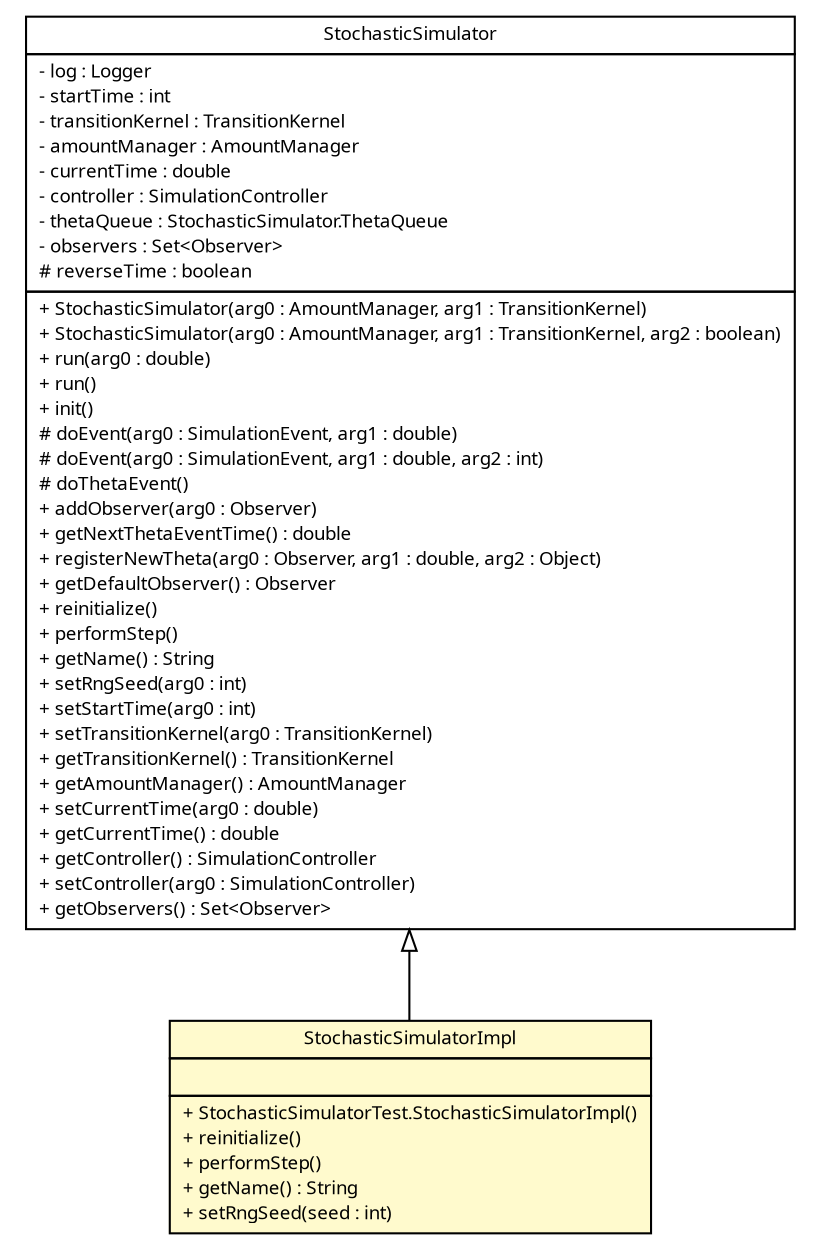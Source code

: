 #!/usr/local/bin/dot
#
# Class diagram 
# Generated by UMLGraph version R5_6 (http://www.umlgraph.org/)
#

digraph G {
	edge [fontname="Trebuchet MS",fontsize=10,labelfontname="Trebuchet MS",labelfontsize=10];
	node [fontname="Trebuchet MS",fontsize=10,shape=plaintext];
	nodesep=0.25;
	ranksep=0.5;
	// broadwick.stochastic.StochasticSimulatorTest.StochasticSimulatorImpl
	c1533 [label=<<table title="broadwick.stochastic.StochasticSimulatorTest.StochasticSimulatorImpl" border="0" cellborder="1" cellspacing="0" cellpadding="2" port="p" bgcolor="lemonChiffon" href="./StochasticSimulatorTest.StochasticSimulatorImpl.html">
		<tr><td><table border="0" cellspacing="0" cellpadding="1">
<tr><td align="center" balign="center"><font face="Trebuchet MS"> StochasticSimulatorImpl </font></td></tr>
		</table></td></tr>
		<tr><td><table border="0" cellspacing="0" cellpadding="1">
<tr><td align="left" balign="left">  </td></tr>
		</table></td></tr>
		<tr><td><table border="0" cellspacing="0" cellpadding="1">
<tr><td align="left" balign="left"> + StochasticSimulatorTest.StochasticSimulatorImpl() </td></tr>
<tr><td align="left" balign="left"> + reinitialize() </td></tr>
<tr><td align="left" balign="left"> + performStep() </td></tr>
<tr><td align="left" balign="left"> + getName() : String </td></tr>
<tr><td align="left" balign="left"> + setRngSeed(seed : int) </td></tr>
		</table></td></tr>
		</table>>, URL="./StochasticSimulatorTest.StochasticSimulatorImpl.html", fontname="Trebuchet MS", fontcolor="black", fontsize=9.0];
	//broadwick.stochastic.StochasticSimulatorTest.StochasticSimulatorImpl extends broadwick.stochastic.StochasticSimulator
	c1538:p -> c1533:p [dir=back,arrowtail=empty];
	// broadwick.stochastic.StochasticSimulator
	c1538 [label=<<table title="broadwick.stochastic.StochasticSimulator" border="0" cellborder="1" cellspacing="0" cellpadding="2" port="p" href="http://java.sun.com/j2se/1.4.2/docs/api/broadwick/stochastic/StochasticSimulator.html">
		<tr><td><table border="0" cellspacing="0" cellpadding="1">
<tr><td align="center" balign="center"><font face="Trebuchet MS"> StochasticSimulator </font></td></tr>
		</table></td></tr>
		<tr><td><table border="0" cellspacing="0" cellpadding="1">
<tr><td align="left" balign="left"> - log : Logger </td></tr>
<tr><td align="left" balign="left"> - startTime : int </td></tr>
<tr><td align="left" balign="left"> - transitionKernel : TransitionKernel </td></tr>
<tr><td align="left" balign="left"> - amountManager : AmountManager </td></tr>
<tr><td align="left" balign="left"> - currentTime : double </td></tr>
<tr><td align="left" balign="left"> - controller : SimulationController </td></tr>
<tr><td align="left" balign="left"> - thetaQueue : StochasticSimulator.ThetaQueue </td></tr>
<tr><td align="left" balign="left"> - observers : Set&lt;Observer&gt; </td></tr>
<tr><td align="left" balign="left"> # reverseTime : boolean </td></tr>
		</table></td></tr>
		<tr><td><table border="0" cellspacing="0" cellpadding="1">
<tr><td align="left" balign="left"> + StochasticSimulator(arg0 : AmountManager, arg1 : TransitionKernel) </td></tr>
<tr><td align="left" balign="left"> + StochasticSimulator(arg0 : AmountManager, arg1 : TransitionKernel, arg2 : boolean) </td></tr>
<tr><td align="left" balign="left"> + run(arg0 : double) </td></tr>
<tr><td align="left" balign="left"> + run() </td></tr>
<tr><td align="left" balign="left"> + init() </td></tr>
<tr><td align="left" balign="left"> # doEvent(arg0 : SimulationEvent, arg1 : double) </td></tr>
<tr><td align="left" balign="left"> # doEvent(arg0 : SimulationEvent, arg1 : double, arg2 : int) </td></tr>
<tr><td align="left" balign="left"> # doThetaEvent() </td></tr>
<tr><td align="left" balign="left"> + addObserver(arg0 : Observer) </td></tr>
<tr><td align="left" balign="left"> + getNextThetaEventTime() : double </td></tr>
<tr><td align="left" balign="left"> + registerNewTheta(arg0 : Observer, arg1 : double, arg2 : Object) </td></tr>
<tr><td align="left" balign="left"> + getDefaultObserver() : Observer </td></tr>
<tr><td align="left" balign="left"><font face="Trebuchet MS" point-size="9.0"> + reinitialize() </font></td></tr>
<tr><td align="left" balign="left"><font face="Trebuchet MS" point-size="9.0"> + performStep() </font></td></tr>
<tr><td align="left" balign="left"><font face="Trebuchet MS" point-size="9.0"> + getName() : String </font></td></tr>
<tr><td align="left" balign="left"><font face="Trebuchet MS" point-size="9.0"> + setRngSeed(arg0 : int) </font></td></tr>
<tr><td align="left" balign="left"> + setStartTime(arg0 : int) </td></tr>
<tr><td align="left" balign="left"> + setTransitionKernel(arg0 : TransitionKernel) </td></tr>
<tr><td align="left" balign="left"> + getTransitionKernel() : TransitionKernel </td></tr>
<tr><td align="left" balign="left"> + getAmountManager() : AmountManager </td></tr>
<tr><td align="left" balign="left"> + setCurrentTime(arg0 : double) </td></tr>
<tr><td align="left" balign="left"> + getCurrentTime() : double </td></tr>
<tr><td align="left" balign="left"> + getController() : SimulationController </td></tr>
<tr><td align="left" balign="left"> + setController(arg0 : SimulationController) </td></tr>
<tr><td align="left" balign="left"> + getObservers() : Set&lt;Observer&gt; </td></tr>
		</table></td></tr>
		</table>>, URL="http://java.sun.com/j2se/1.4.2/docs/api/broadwick/stochastic/StochasticSimulator.html", fontname="Trebuchet MS", fontcolor="black", fontsize=9.0];
}

